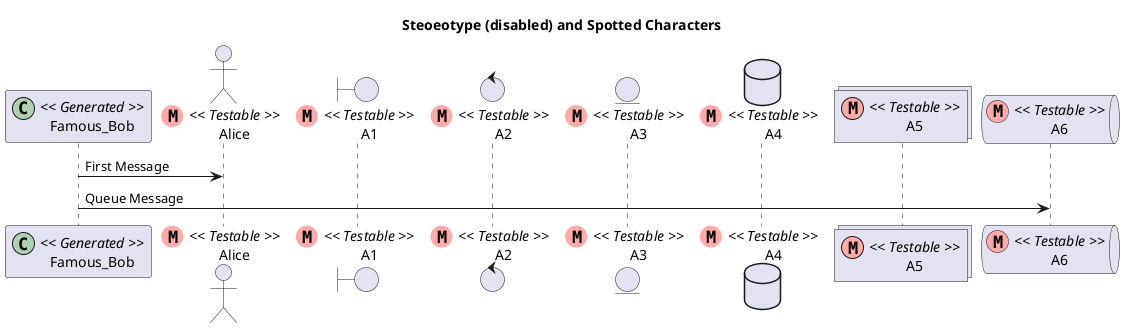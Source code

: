 @startuml

skinparam guillemet false

title Steoeotype (disabled) and Spotted Characters

participant Famous_Bob as Bob << (C,#ADD1B2) Generated >>
actor Alice << (M,#FFAAAA) Testable >>
boundary A1 << (M,#FFAAAA) Testable >>
control A2 << (M,#FFAAAA) Testable >>
entity A3 << (M,#FFAAAA) Testable >>
database A4 << (M,#FFAAAA) Testable >>
collections A5 << (M,#FFAAAA) Testable >>
queue A6 << (M,#FFAAAA) Testable >>

Bob -> Alice : First Message
Bob -> A6 : Queue Message

@enduml